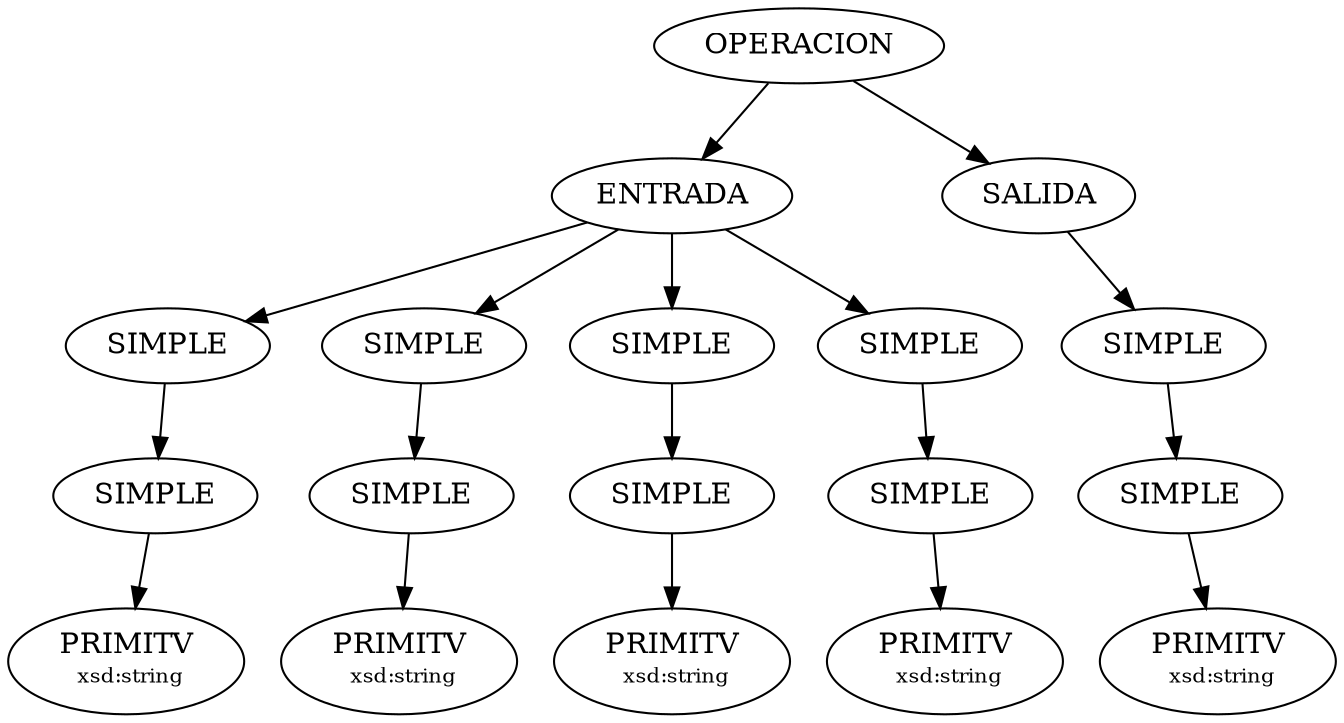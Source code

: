 digraph G
{
N0R0n0 [label="OPERACION"];
N1R0n0 [label="ENTRADA"];
N2R1n0 [label="SIMPLE"];
N3R1n0 [label="SIMPLE"];
N4R1n0 [label=<PRIMITV<BR/> <FONT POINT-SIZE="10">xsd:string</FONT>>];
N2R1n1 [label="SIMPLE"];
N3R2n0 [label="SIMPLE"];
N4R2n0 [label=<PRIMITV<BR/> <FONT POINT-SIZE="10">xsd:string</FONT>>];
N2R1n2 [label="SIMPLE"];
N3R3n0 [label="SIMPLE"];
N4R3n0 [label=<PRIMITV<BR/> <FONT POINT-SIZE="10">xsd:string</FONT>>];
N2R1n3 [label="SIMPLE"];
N3R4n0 [label="SIMPLE"];
N4R4n0 [label=<PRIMITV<BR/> <FONT POINT-SIZE="10">xsd:string</FONT>>];
N1R0n1 [label="SALIDA"];
N2R0n0 [label="SIMPLE"];
N3R0n0 [label="SIMPLE"];
N4R0n0 [label=<PRIMITV<BR/> <FONT POINT-SIZE="10">xsd:string</FONT>>];

N0R0n0 -> N1R0n0;
N1R0n0 -> N2R1n0;
N2R1n0 -> N3R1n0;
N3R1n0 -> N4R1n0;
N1R0n0 -> N2R1n1;
N2R1n1 -> N3R2n0;
N3R2n0 -> N4R2n0;
N1R0n0 -> N2R1n2;
N2R1n2 -> N3R3n0;
N3R3n0 -> N4R3n0;
N1R0n0 -> N2R1n3;
N2R1n3 -> N3R4n0;
N3R4n0 -> N4R4n0;
N0R0n0 -> N1R0n1;
N1R0n1 -> N2R0n0;
N2R0n0 -> N3R0n0;
N3R0n0 -> N4R0n0;

}
